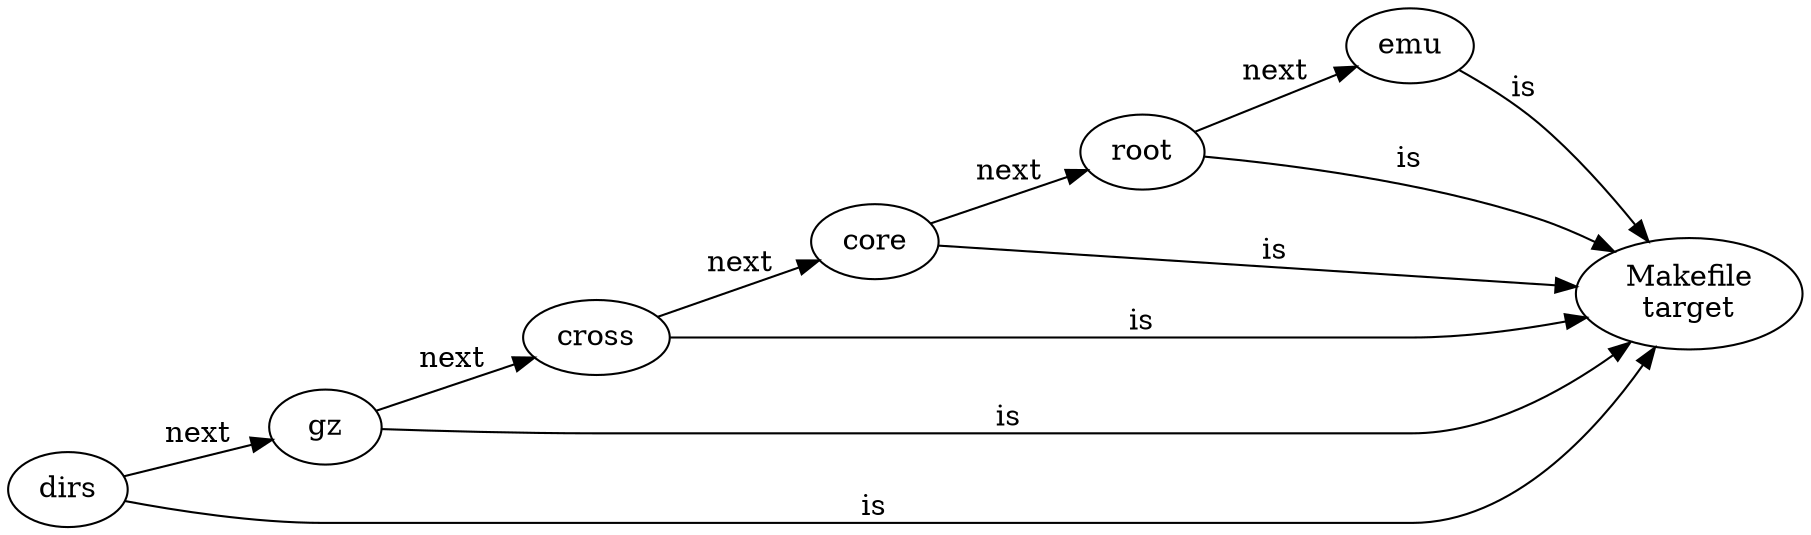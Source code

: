 digraph {
    rankdir=LR;
    dirs -> gz -> cross -> core -> root -> emu [label=next];
    mk [label="Makefile\ltarget"];
    dirs -> mk [label=is];
    gz -> mk [label=is];
    cross -> mk [label=is];
    core -> mk [label=is];
    root -> mk [label=is];
    emu -> mk [label=is];
}